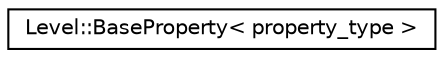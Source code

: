 digraph G
{
  edge [fontname="Helvetica",fontsize="10",labelfontname="Helvetica",labelfontsize="10"];
  node [fontname="Helvetica",fontsize="10",shape=record];
  rankdir="LR";
  Node1 [label="Level::BaseProperty\< property_type \>",height=0.2,width=0.4,color="black", fillcolor="white", style="filled",URL="$class_level_1_1_base_property.html"];
}
